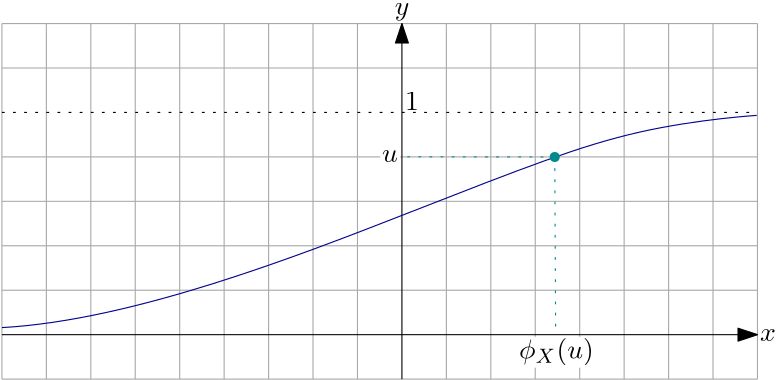 <?xml version="1.0"?>
<!DOCTYPE ipe SYSTEM "ipe.dtd">
<ipe version="70218" creator="Ipe 7.2.28">
<info created="D:20231214134700" modified="D:20231214134700"/>
<ipestyle name="basic">
<symbol name="arrow/arc(spx)">
<path stroke="sym-stroke" fill="sym-stroke" pen="sym-pen">
0 0 m
-1 0.333 l
-1 -0.333 l
h
</path>
</symbol>
<symbol name="arrow/farc(spx)">
<path stroke="sym-stroke" fill="white" pen="sym-pen">
0 0 m
-1 0.333 l
-1 -0.333 l
h
</path>
</symbol>
<symbol name="arrow/ptarc(spx)">
<path stroke="sym-stroke" fill="sym-stroke" pen="sym-pen">
0 0 m
-1 0.333 l
-0.8 0 l
-1 -0.333 l
h
</path>
</symbol>
<symbol name="arrow/fptarc(spx)">
<path stroke="sym-stroke" fill="white" pen="sym-pen">
0 0 m
-1 0.333 l
-0.8 0 l
-1 -0.333 l
h
</path>
</symbol>
<symbol name="mark/circle(sx)" transformations="translations">
<path fill="sym-stroke">
0.6 0 0 0.6 0 0 e
0.4 0 0 0.4 0 0 e
</path>
</symbol>
<symbol name="mark/disk(sx)" transformations="translations">
<path fill="sym-stroke">
0.6 0 0 0.6 0 0 e
</path>
</symbol>
<symbol name="mark/fdisk(sfx)" transformations="translations">
<group>
<path fill="sym-fill">
0.5 0 0 0.5 0 0 e
</path>
<path fill="sym-stroke" fillrule="eofill">
0.6 0 0 0.6 0 0 e
0.4 0 0 0.4 0 0 e
</path>
</group>
</symbol>
<symbol name="mark/box(sx)" transformations="translations">
<path fill="sym-stroke" fillrule="eofill">
-0.6 -0.6 m
0.6 -0.6 l
0.6 0.6 l
-0.6 0.6 l
h
-0.4 -0.4 m
0.4 -0.4 l
0.4 0.4 l
-0.4 0.4 l
h
</path>
</symbol>
<symbol name="mark/square(sx)" transformations="translations">
<path fill="sym-stroke">
-0.6 -0.6 m
0.6 -0.6 l
0.6 0.6 l
-0.6 0.6 l
h
</path>
</symbol>
<symbol name="mark/fsquare(sfx)" transformations="translations">
<group>
<path fill="sym-fill">
-0.5 -0.5 m
0.5 -0.5 l
0.5 0.5 l
-0.5 0.5 l
h
</path>
<path fill="sym-stroke" fillrule="eofill">
-0.6 -0.6 m
0.6 -0.6 l
0.6 0.6 l
-0.6 0.6 l
h
-0.4 -0.4 m
0.4 -0.4 l
0.4 0.4 l
-0.4 0.4 l
h
</path>
</group>
</symbol>
<symbol name="mark/cross(sx)" transformations="translations">
<group>
<path fill="sym-stroke">
-0.43 -0.57 m
0.57 0.43 l
0.43 0.57 l
-0.57 -0.43 l
h
</path>
<path fill="sym-stroke">
-0.43 0.57 m
0.57 -0.43 l
0.43 -0.57 l
-0.57 0.43 l
h
</path>
</group>
</symbol>
<symbol name="arrow/fnormal(spx)">
<path stroke="sym-stroke" fill="white" pen="sym-pen">
0 0 m
-1 0.333 l
-1 -0.333 l
h
</path>
</symbol>
<symbol name="arrow/pointed(spx)">
<path stroke="sym-stroke" fill="sym-stroke" pen="sym-pen">
0 0 m
-1 0.333 l
-0.8 0 l
-1 -0.333 l
h
</path>
</symbol>
<symbol name="arrow/fpointed(spx)">
<path stroke="sym-stroke" fill="white" pen="sym-pen">
0 0 m
-1 0.333 l
-0.8 0 l
-1 -0.333 l
h
</path>
</symbol>
<symbol name="arrow/linear(spx)">
<path stroke="sym-stroke" pen="sym-pen">
-1 0.333 m
0 0 l
-1 -0.333 l
</path>
</symbol>
<symbol name="arrow/fdouble(spx)">
<path stroke="sym-stroke" fill="white" pen="sym-pen">
0 0 m
-1 0.333 l
-1 -0.333 l
h
-1 0 m
-2 0.333 l
-2 -0.333 l
h
</path>
</symbol>
<symbol name="arrow/double(spx)">
<path stroke="sym-stroke" fill="sym-stroke" pen="sym-pen">
0 0 m
-1 0.333 l
-1 -0.333 l
h
-1 0 m
-2 0.333 l
-2 -0.333 l
h
</path>
</symbol>
<symbol name="arrow/mid-normal(spx)">
<path stroke="sym-stroke" fill="sym-stroke" pen="sym-pen">
0.5 0 m
-0.5 0.333 l
-0.5 -0.333 l
h
</path>
</symbol>
<symbol name="arrow/mid-fnormal(spx)">
<path stroke="sym-stroke" fill="white" pen="sym-pen">
0.5 0 m
-0.5 0.333 l
-0.5 -0.333 l
h
</path>
</symbol>
<symbol name="arrow/mid-pointed(spx)">
<path stroke="sym-stroke" fill="sym-stroke" pen="sym-pen">
0.5 0 m
-0.5 0.333 l
-0.3 0 l
-0.5 -0.333 l
h
</path>
</symbol>
<symbol name="arrow/mid-fpointed(spx)">
<path stroke="sym-stroke" fill="white" pen="sym-pen">
0.5 0 m
-0.5 0.333 l
-0.3 0 l
-0.5 -0.333 l
h
</path>
</symbol>
<symbol name="arrow/mid-double(spx)">
<path stroke="sym-stroke" fill="sym-stroke" pen="sym-pen">
1 0 m
0 0.333 l
0 -0.333 l
h
0 0 m
-1 0.333 l
-1 -0.333 l
h
</path>
</symbol>
<symbol name="arrow/mid-fdouble(spx)">
<path stroke="sym-stroke" fill="white" pen="sym-pen">
1 0 m
0 0.333 l
0 -0.333 l
h
0 0 m
-1 0.333 l
-1 -0.333 l
h
</path>
</symbol>
<anglesize name="22.5 deg" value="22.5"/>
<anglesize name="30 deg" value="30"/>
<anglesize name="45 deg" value="45"/>
<anglesize name="60 deg" value="60"/>
<anglesize name="90 deg" value="90"/>
<arrowsize name="large" value="10"/>
<arrowsize name="small" value="5"/>
<arrowsize name="tiny" value="3"/>
<color name="blue" value="0 0 1"/>
<color name="brown" value="0.647 0.165 0.165"/>
<color name="darkblue" value="0 0 0.545"/>
<color name="darkcyan" value="0 0.545 0.545"/>
<color name="darkgray" value="0.663"/>
<color name="darkgreen" value="0 0.392 0"/>
<color name="darkmagenta" value="0.545 0 0.545"/>
<color name="darkorange" value="1 0.549 0"/>
<color name="darkred" value="0.545 0 0"/>
<color name="gold" value="1 0.843 0"/>
<color name="gray" value="0.745"/>
<color name="green" value="0 1 0"/>
<color name="lightblue" value="0.678 0.847 0.902"/>
<color name="lightcyan" value="0.878 1 1"/>
<color name="lightgray" value="0.827"/>
<color name="lightgreen" value="0.565 0.933 0.565"/>
<color name="lightyellow" value="1 1 0.878"/>
<color name="navy" value="0 0 0.502"/>
<color name="orange" value="1 0.647 0"/>
<color name="pink" value="1 0.753 0.796"/>
<color name="purple" value="0.627 0.125 0.941"/>
<color name="red" value="1 0 0"/>
<color name="seagreen" value="0.18 0.545 0.341"/>
<color name="turquoise" value="0.251 0.878 0.816"/>
<color name="violet" value="0.933 0.51 0.933"/>
<color name="yellow" value="1 1 0"/>
<dashstyle name="dash dot dotted" value="[4 2 1 2 1 2] 0"/>
<dashstyle name="dash dotted" value="[4 2 1 2] 0"/>
<dashstyle name="dashed" value="[4] 0"/>
<dashstyle name="dotted" value="[1 3] 0"/>
<gridsize name="10 pts (~3.5 mm)" value="10"/>
<gridsize name="14 pts (~5 mm)" value="14"/>
<gridsize name="16 pts (~6 mm)" value="16"/>
<gridsize name="20 pts (~7 mm)" value="20"/>
<gridsize name="28 pts (~10 mm)" value="28"/>
<gridsize name="32 pts (~12 mm)" value="32"/>
<gridsize name="4 pts" value="4"/>
<gridsize name="56 pts (~20 mm)" value="56"/>
<gridsize name="8 pts (~3 mm)" value="8"/>
<opacity name="10%" value="0.1"/>
<opacity name="30%" value="0.3"/>
<opacity name="50%" value="0.5"/>
<opacity name="75%" value="0.75"/>
<pen name="fat" value="1.2"/>
<pen name="heavier" value="0.8"/>
<pen name="ultrafat" value="2"/>
<symbolsize name="large" value="5"/>
<symbolsize name="small" value="2"/>
<symbolsize name="tiny" value="1.1"/>
<textsize name="Huge" value="\Huge"/>
<textsize name="LARGE" value="\LARGE"/>
<textsize name="Large" value="\Large"/>
<textsize name="footnote" value="\footnotesize"/>
<textsize name="huge" value="\huge"/>
<textsize name="large" value="\large"/>
<textsize name="script" value="\scriptsize"/>
<textsize name="small" value="\small"/>
<textsize name="tiny" value="\tiny"/>
<textstyle name="center" begin="\begin{center}" end="\end{center}"/>
<textstyle name="item" begin="\begin{itemize}\item{}" end="\end{itemize}"/>
<textstyle name="itemize" begin="\begin{itemize}" end="\end{itemize}"/>
<tiling name="falling" angle="-60" step="4" width="1"/>
<tiling name="rising" angle="30" step="4" width="1"/>
</ipestyle>
<page>
<layer name="alpha"/>
<layer name="beta"/>
<view layers="alpha beta" active="beta"/>
<path layer="alpha" stroke="darkgray">
256 704 m
256 576 l
256 576 l
</path>
<path stroke="darkgray">
272 704 m
272 576 l
</path>
<path stroke="darkgray">
288 704 m
288 576 l
</path>
<path stroke="darkgray">
320 704 m
320 576 l
</path>
<path stroke="darkgray">
336 704 m
336 576 l
</path>
<path matrix="1 0 0 1 96 0" stroke="darkgray">
256 704 m
256 576 l
256 576 l
</path>
<path matrix="1 0 0 1 96 0" stroke="darkgray">
272 704 m
272 576 l
</path>
<path matrix="1 0 0 1 96 0" stroke="darkgray">
288 704 m
288 576 l
</path>
<path matrix="1 0 0 1 96 0" stroke="darkgray">
304 704 m
304 576 l
</path>
<path matrix="1 0 0 1 96 0" stroke="darkgray">
320 704 m
320 576 l
</path>
<path matrix="1 0 0 1 96 0" stroke="darkgray">
336 704 m
336 576 l
</path>
<path matrix="1 0 0 1 -96 0" stroke="darkgray">
256 704 m
256 576 l
256 576 l
</path>
<path matrix="1 0 0 1 -96 0" stroke="darkgray">
272 704 m
272 576 l
</path>
<path matrix="1 0 0 1 -96 0" stroke="darkgray">
288 704 m
288 576 l
</path>
<path matrix="1 0 0 1 -96 0" stroke="darkgray">
304 704 m
304 576 l
</path>
<path matrix="1 0 0 1 -96 0" stroke="darkgray">
320 704 m
320 576 l
</path>
<path matrix="1 0 0 1 -96 0" stroke="darkgray">
336 704 m
336 576 l
</path>
<path stroke="darkgray">
160 576 m
432 576 l
</path>
<path stroke="black" rarrow="normal/normal">
432 592 m
160 592 l
</path>
<path matrix="1 0 0 1 0 32" stroke="darkgray">
160 576 m
432 576 l
</path>
<path matrix="1 0 0 1 0 32" stroke="darkgray">
432 592 m
160 592 l
</path>
<path matrix="1 0 0 1 0 64" stroke="darkgray">
160 576 m
432 576 l
</path>
<path matrix="1 0 0 1 0 64" stroke="darkgray">
432 592 m
160 592 l
</path>
<path matrix="1 0 0 1 0 96" stroke="black" dash="dotted">
160 576 m
432 576 l
</path>
<path matrix="1 0 0 1 0 96" stroke="darkgray">
432 592 m
160 592 l
</path>
<path matrix="1 0 0 1 0 112" stroke="darkgray">
432 592 m
160 592 l
</path>
<path stroke="black" rarrow="normal/normal">
304 704 m
304 576 l
</path>
<text matrix="1 0 0 1 0 -8.51771" transformations="translations" pos="304 720" stroke="black" type="label" width="5.242" height="4.297" depth="1.93" halign="center" valign="top" style="math">y</text>
<text matrix="1 0 0 1 131.801 -125.951" transformations="translations" pos="304 720" stroke="black" type="label" width="5.694" height="4.289" depth="0" halign="center" valign="top" style="math">x</text>
<path layer="beta" stroke="darkblue">
160.011 594.548 m
207.176 597.111
326.629 643.765
389.431 668.373
431.727 670.936
431.727 670.936 c
</path>
<text matrix="1 0 0 1 3.62432 -40.6676" transformations="translations" pos="304 720" stroke="black" type="label" width="4.981" height="6.42" depth="0" halign="center" valign="top" style="math">1</text>
<path stroke="darkcyan" dash="dotted">
358.926 655.972 m
304.135 656.041 l
</path>
<path matrix="1 0 0 1 0.969739 9.42033" fill="white">
295.236 649.338 m
295.236 643.52 l
302.44 643.52 l
302.44 649.338 l
h
</path>
<text matrix="1 0 0 1 -4.27272 -61.5864" transformations="translations" pos="304 720" stroke="black" type="label" width="5.703" height="4.289" depth="0" halign="center" valign="top" style="math">u </text>
<path stroke="darkcyan" dash="dotted">
359.022 655.933 m
359.347 591.969 l
</path>
<path matrix="4.04808 0 0 1.91248 -850.052 -650.602" fill="white">
295.236 649.338 m
295.236 643.52 l
302.44 643.52 l
302.44 649.338 l
h
</path>
<text matrix="1 0 0 1 55.6224 -129.104" transformations="translations" pos="304 720" stroke="black" type="label" width="26.962" height="7.473" depth="2.49" halign="center" valign="top" style="math">\phi_X(u) </text>
<use name="mark/disk(sx)" pos="359.007 655.962" size="normal" stroke="darkcyan"/>
</page>
</ipe>
